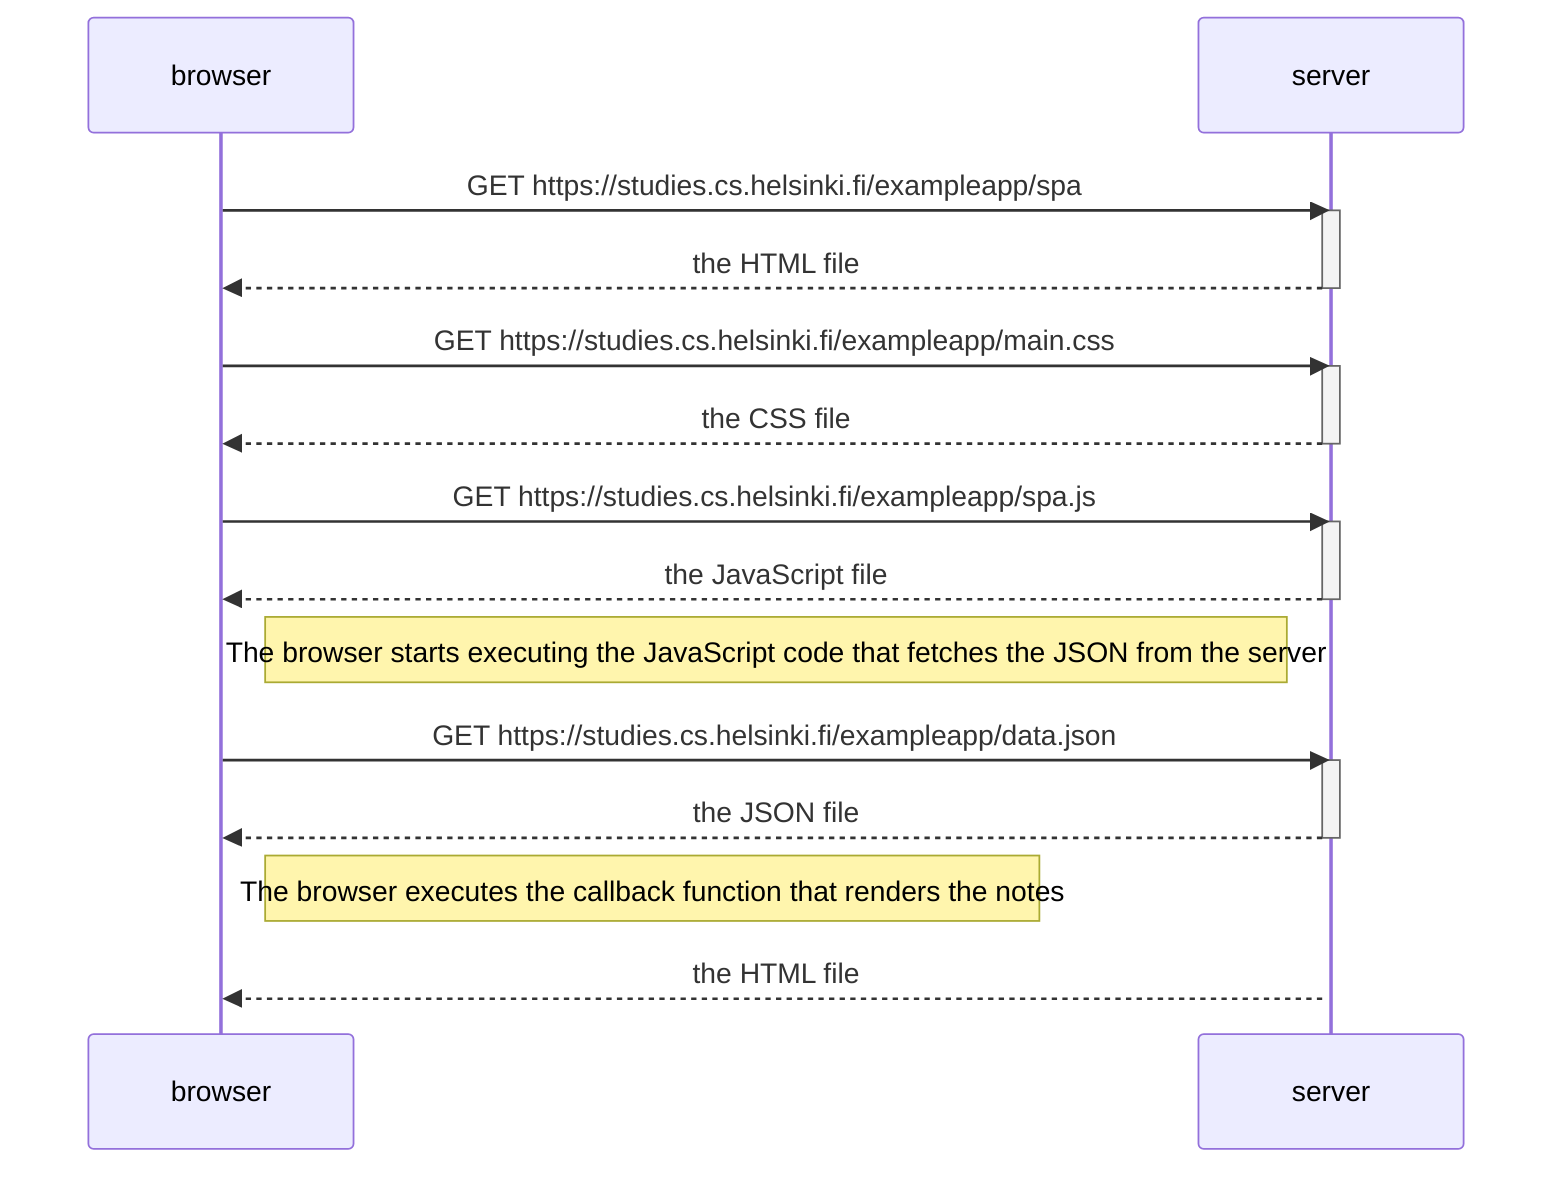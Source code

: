 sequenceDiagram
participant browser
participant server

    browser->>server: GET https://studies.cs.helsinki.fi/exampleapp/spa
    activate server
    server-->>browser: the HTML file
    deactivate server

    browser->>server: GET https://studies.cs.helsinki.fi/exampleapp/main.css
    activate server
    server-->>browser: the CSS file
    deactivate server

    browser->>server: GET https://studies.cs.helsinki.fi/exampleapp/spa.js
    activate server
    server-->>browser: the JavaScript file
    deactivate server

    Note right of browser: The browser starts executing the JavaScript code that fetches the JSON from the server

    browser->>server: GET https://studies.cs.helsinki.fi/exampleapp/data.json
    activate server
    server-->>browser: the JSON file
    deactivate server

    Note right of browser: The browser executes the callback function that renders the notes

    activate server
    server-->>browser: the HTML file